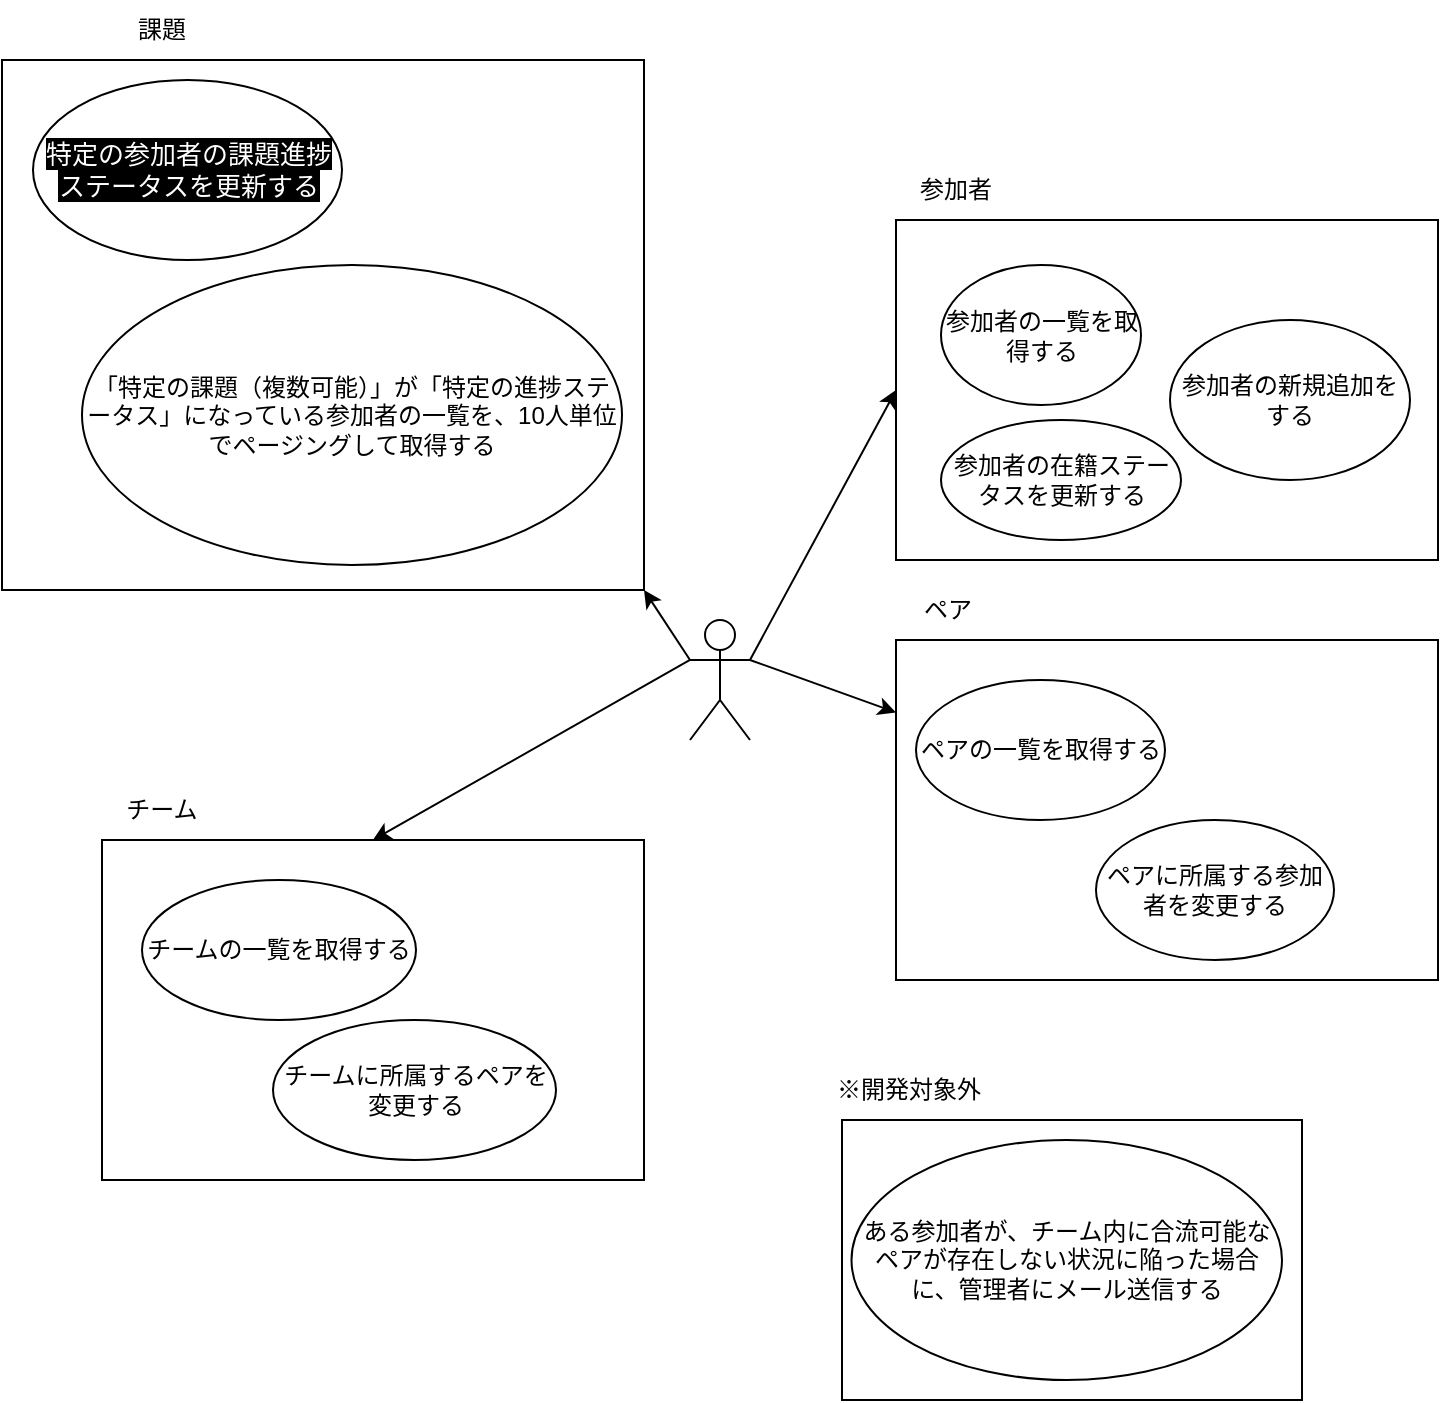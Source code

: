 <mxfile>
    <diagram id="nFHW5v1eGEuTjxEcChkZ" name="ページ1">
        <mxGraphModel dx="1006" dy="853" grid="1" gridSize="10" guides="1" tooltips="1" connect="1" arrows="1" fold="1" page="1" pageScale="1" pageWidth="827" pageHeight="1169" math="0" shadow="0">
            <root>
                <mxCell id="0"/>
                <mxCell id="1" parent="0"/>
                <mxCell id="10" style="edgeStyle=none;html=1;exitX=1;exitY=0.333;exitDx=0;exitDy=0;exitPerimeter=0;entryX=0;entryY=0.5;entryDx=0;entryDy=0;" parent="1" source="2" target="3" edge="1">
                    <mxGeometry relative="1" as="geometry"/>
                </mxCell>
                <mxCell id="28" style="edgeStyle=none;html=1;exitX=1;exitY=0.333;exitDx=0;exitDy=0;exitPerimeter=0;" parent="1" source="2" target="14" edge="1">
                    <mxGeometry relative="1" as="geometry"/>
                </mxCell>
                <mxCell id="30" style="edgeStyle=none;html=1;exitX=0;exitY=0.333;exitDx=0;exitDy=0;exitPerimeter=0;entryX=0.5;entryY=0;entryDx=0;entryDy=0;" parent="1" source="2" target="24" edge="1">
                    <mxGeometry relative="1" as="geometry"/>
                </mxCell>
                <mxCell id="36" style="edgeStyle=none;html=1;exitX=0;exitY=0.333;exitDx=0;exitDy=0;exitPerimeter=0;entryX=1;entryY=1;entryDx=0;entryDy=0;fontColor=#FFFFFF;" parent="1" source="2" target="31" edge="1">
                    <mxGeometry relative="1" as="geometry"/>
                </mxCell>
                <mxCell id="2" value="" style="shape=umlActor;verticalLabelPosition=bottom;verticalAlign=top;html=1;" parent="1" vertex="1">
                    <mxGeometry x="414" y="330" width="30" height="60" as="geometry"/>
                </mxCell>
                <mxCell id="3" value="" style="rounded=0;whiteSpace=wrap;html=1;" parent="1" vertex="1">
                    <mxGeometry x="517" y="130" width="271" height="170" as="geometry"/>
                </mxCell>
                <mxCell id="4" value="参加者" style="text;html=1;strokeColor=none;fillColor=none;align=center;verticalAlign=middle;whiteSpace=wrap;rounded=0;" parent="1" vertex="1">
                    <mxGeometry x="517" y="100" width="60" height="30" as="geometry"/>
                </mxCell>
                <mxCell id="6" value="参加者の一覧を取得する&lt;span style=&quot;color: rgba(0, 0, 0, 0); font-family: monospace; font-size: 0px; text-align: start;&quot;&gt;%3CmxGraphModel%3E%3Croot%3E%3CmxCell%20id%3D%220%22%2F%3E%3CmxCell%20id%3D%221%22%20parent%3D%220%22%2F%3E%3CmxCell%20id%3D%222%22%20value%3D%22%22%20style%3D%22rounded%3D0%3BwhiteSpace%3Dwrap%3Bhtml%3D1%3B%22%20vertex%3D%221%22%20parent%3D%221%22%3E%3CmxGeometry%20x%3D%22149%22%20y%3D%22290%22%20width%3D%22120%22%20height%3D%2260%22%20as%3D%22geometry%22%2F%3E%3C%2FmxCell%3E%3C%2Froot%3E%3C%2FmxGraphModel%3E&lt;/span&gt;" style="ellipse;whiteSpace=wrap;html=1;" parent="1" vertex="1">
                    <mxGeometry x="539.5" y="152.5" width="100" height="70" as="geometry"/>
                </mxCell>
                <mxCell id="7" value="参加者の新規追加をする&lt;span style=&quot;color: rgba(0, 0, 0, 0); font-family: monospace; font-size: 0px; text-align: start;&quot;&gt;%3CmxGraphModel%3E%3Croot%3E%3CmxCell%20id%3D%220%22%2F%3E%3CmxCell%20id%3D%221%22%20parent%3D%220%22%2F%3E%3CmxCell%20id%3D%222%22%20value%3D%22%22%20style%3D%22rounded%3D0%3BwhiteSpace%3Dwrap%3Bhtml%3D1%3B%22%20vertex%3D%221%22%20parent%3D%221%22%3E%3CmxGeometry%20x%3D%22149%22%20y%3D%22290%22%20width%3D%22120%22%20height%3D%2260%22%20as%3D%22geometry%22%2F%3E%3C%2FmxCell%3E%3C%2Froot%3E%3C%2FmxGraphModel%3E&lt;/span&gt;" style="ellipse;whiteSpace=wrap;html=1;" parent="1" vertex="1">
                    <mxGeometry x="654" y="180" width="120" height="80" as="geometry"/>
                </mxCell>
                <mxCell id="8" value="参加者の在籍ステータスを更新する&lt;span style=&quot;color: rgba(0, 0, 0, 0); font-family: monospace; font-size: 0px; text-align: start;&quot;&gt;%3CmxGraphModel%3E%3Croot%3E%3CmxCell%20id%3D%220%22%2F%3E%3CmxCell%20id%3D%221%22%20parent%3D%220%22%2F%3E%3CmxCell%20id%3D%222%22%20value%3D%22%22%20style%3D%22rounded%3D0%3BwhiteSpace%3Dwrap%3Bhtml%3D1%3B%22%20vertex%3D%221%22%20parent%3D%221%22%3E%3CmxGeometry%20x%3D%22149%22%20y%3D%22290%22%20width%3D%22120%22%20height%3D%2260%22%20as%3D%22geometry%22%2F%3E%3C%2FmxCell%3E%3C%2Froot%3E%3C%2FmxGraphModel%3E&lt;/span&gt;" style="ellipse;whiteSpace=wrap;html=1;" parent="1" vertex="1">
                    <mxGeometry x="539.5" y="230" width="120" height="60" as="geometry"/>
                </mxCell>
                <mxCell id="14" value="" style="rounded=0;whiteSpace=wrap;html=1;" parent="1" vertex="1">
                    <mxGeometry x="517" y="340" width="271" height="170" as="geometry"/>
                </mxCell>
                <mxCell id="15" value="ペア" style="text;html=1;strokeColor=none;fillColor=none;align=center;verticalAlign=middle;whiteSpace=wrap;rounded=0;" parent="1" vertex="1">
                    <mxGeometry x="513" y="310" width="60" height="30" as="geometry"/>
                </mxCell>
                <mxCell id="16" value="ペアに所属する参加者を変更する" style="ellipse;whiteSpace=wrap;html=1;" parent="1" vertex="1">
                    <mxGeometry x="617" y="430" width="119" height="70" as="geometry"/>
                </mxCell>
                <mxCell id="18" value="ペアの一覧を取得する&lt;span style=&quot;color: rgba(0, 0, 0, 0); font-family: monospace; font-size: 0px; text-align: start;&quot;&gt;%3CmxGraphModel%3E%3Croot%3E%3CmxCell%20id%3D%220%22%2F%3E%3CmxCell%20id%3D%221%22%20parent%3D%220%22%2F%3E%3CmxCell%20id%3D%222%22%20value%3D%22%22%20style%3D%22rounded%3D0%3BwhiteSpace%3Dwrap%3Bhtml%3D1%3B%22%20vertex%3D%221%22%20parent%3D%221%22%3E%3CmxGeometry%20x%3D%22149%22%20y%3D%22290%22%20width%3D%22120%22%20height%3D%2260%22%20as%3D%22geometry%22%2F%3E%3C%2FmxCell%3E%3C%2Froot%3E%3C%2FmxGraphModel%3E&lt;/span&gt;" style="ellipse;whiteSpace=wrap;html=1;" parent="1" vertex="1">
                    <mxGeometry x="527" y="360" width="124.5" height="70" as="geometry"/>
                </mxCell>
                <mxCell id="24" value="" style="rounded=0;whiteSpace=wrap;html=1;" parent="1" vertex="1">
                    <mxGeometry x="120" y="440" width="271" height="170" as="geometry"/>
                </mxCell>
                <mxCell id="25" value="チームに所属するペアを変更する" style="ellipse;whiteSpace=wrap;html=1;" parent="1" vertex="1">
                    <mxGeometry x="205.5" y="530" width="141.5" height="70" as="geometry"/>
                </mxCell>
                <mxCell id="26" value="チームの一覧を取得する&lt;span style=&quot;color: rgba(0, 0, 0, 0); font-family: monospace; font-size: 0px; text-align: start;&quot;&gt;%3CmxGraphModel%3E%3Croot%3E%3CmxCell%20id%3D%220%22%2F%3E%3CmxCell%20id%3D%221%22%20parent%3D%220%22%2F%3E%3CmxCell%20id%3D%222%22%20value%3D%22%22%20style%3D%22rounded%3D0%3BwhiteSpace%3Dwrap%3Bhtml%3D1%3B%22%20vertex%3D%221%22%20parent%3D%221%22%3E%3CmxGeometry%20x%3D%22149%22%20y%3D%22290%22%20width%3D%22120%22%20height%3D%2260%22%20as%3D%22geometry%22%2F%3E%3C%2FmxCell%3E%3C%2Froot%3E%3C%2FmxGraphModel%3E&lt;/span&gt;" style="ellipse;whiteSpace=wrap;html=1;" parent="1" vertex="1">
                    <mxGeometry x="140" y="460" width="137" height="70" as="geometry"/>
                </mxCell>
                <mxCell id="27" value="チーム" style="text;html=1;strokeColor=none;fillColor=none;align=center;verticalAlign=middle;whiteSpace=wrap;rounded=0;" parent="1" vertex="1">
                    <mxGeometry x="120" y="410" width="60" height="30" as="geometry"/>
                </mxCell>
                <mxCell id="31" value="" style="rounded=0;whiteSpace=wrap;html=1;" parent="1" vertex="1">
                    <mxGeometry x="70" y="50" width="321" height="265" as="geometry"/>
                </mxCell>
                <mxCell id="32" value="「特定の課題（複数可能）」が「特定の進捗ステータス」になっている参加者の一覧を、10人単位でページングして取得する" style="ellipse;whiteSpace=wrap;html=1;" parent="1" vertex="1">
                    <mxGeometry x="110" y="152.5" width="270" height="150" as="geometry"/>
                </mxCell>
                <mxCell id="33" value="&lt;span style=&quot;font-family: -apple-system, system-ui, &amp;quot;system-ui&amp;quot;, &amp;quot;Segoe UI&amp;quot;, Roboto, Oxygen-Sans, Ubuntu, Cantarell, &amp;quot;Helvetica Neue&amp;quot;, sans-serif, &amp;quot;Apple Color Emoji&amp;quot;, &amp;quot;Segoe UI Emoji&amp;quot;, &amp;quot;Segoe UI Symbol&amp;quot;, sans-serif; font-size: 13px; text-align: left; background-color: rgb(0, 0, 0);&quot;&gt;&lt;font color=&quot;#ffffff&quot;&gt;特定の参加者の課題進捗ステータスを更新する&lt;/font&gt;&lt;/span&gt;" style="ellipse;whiteSpace=wrap;html=1;fillColor=none;" parent="1" vertex="1">
                    <mxGeometry x="85.5" y="60" width="154.5" height="90" as="geometry"/>
                </mxCell>
                <mxCell id="34" value="課題" style="text;html=1;strokeColor=none;fillColor=none;align=center;verticalAlign=middle;whiteSpace=wrap;rounded=0;" parent="1" vertex="1">
                    <mxGeometry x="120" y="20" width="60" height="30" as="geometry"/>
                </mxCell>
                <mxCell id="37" value="" style="rounded=0;whiteSpace=wrap;html=1;" vertex="1" parent="1">
                    <mxGeometry x="490" y="580" width="230" height="140" as="geometry"/>
                </mxCell>
                <mxCell id="38" value="※開発対象外" style="text;html=1;strokeColor=none;fillColor=none;align=center;verticalAlign=middle;whiteSpace=wrap;rounded=0;" vertex="1" parent="1">
                    <mxGeometry x="480" y="550" width="87" height="30" as="geometry"/>
                </mxCell>
                <mxCell id="39" value="ある参加者が、チーム内に合流可能なペアが存在しない状況に陥った場合に、管理者にメール送信する" style="ellipse;whiteSpace=wrap;html=1;" vertex="1" parent="1">
                    <mxGeometry x="494.75" y="590" width="215.25" height="120" as="geometry"/>
                </mxCell>
            </root>
        </mxGraphModel>
    </diagram>
</mxfile>